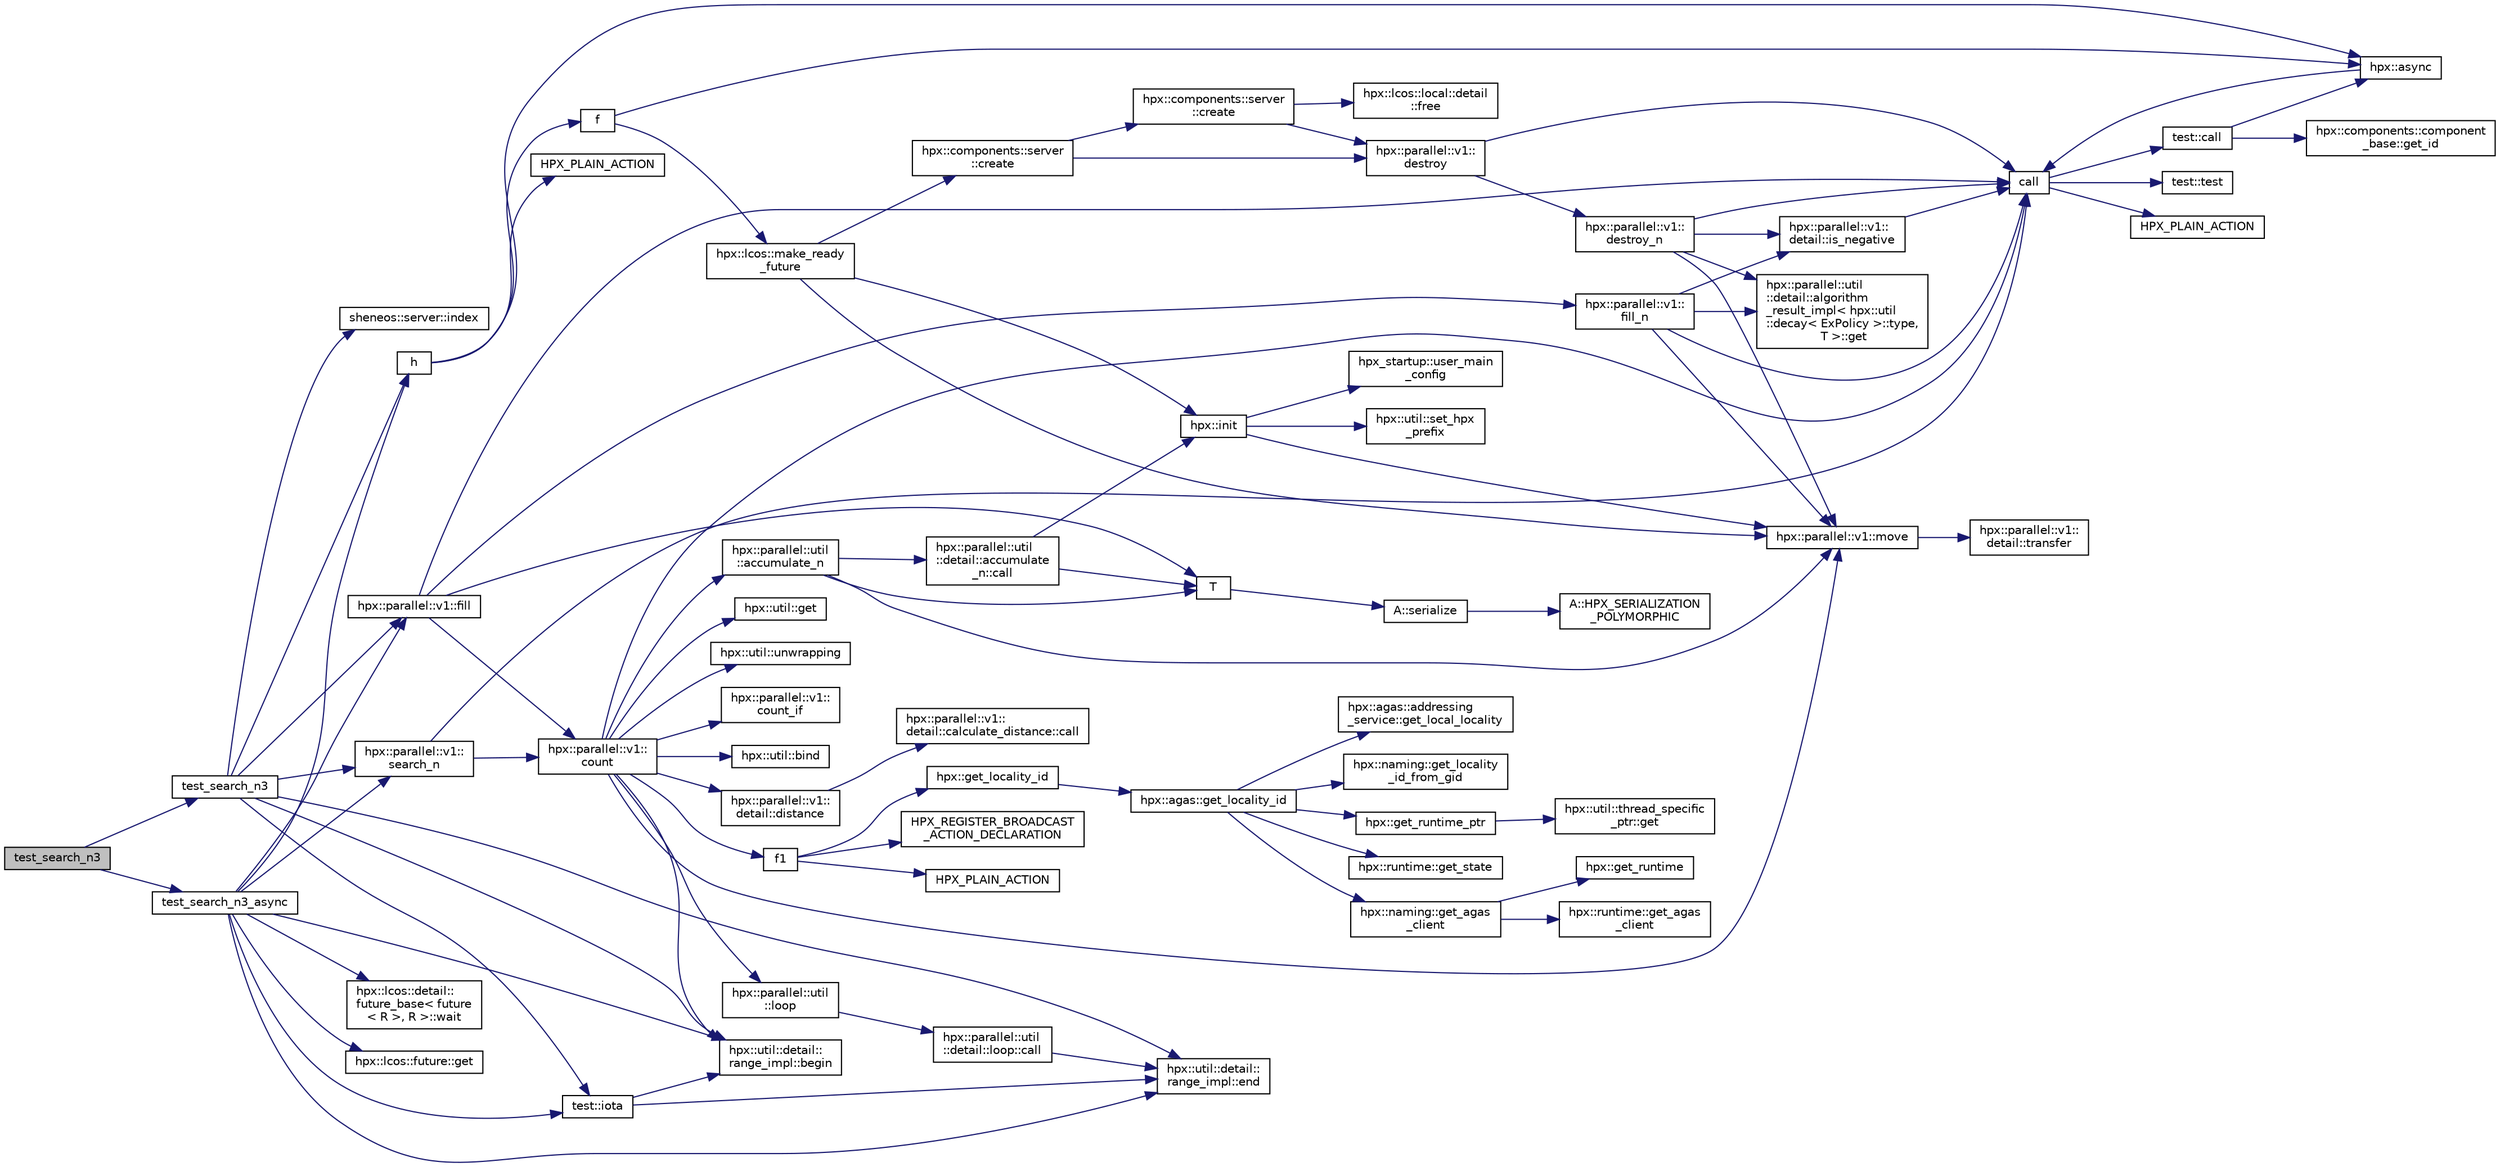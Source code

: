 digraph "test_search_n3"
{
  edge [fontname="Helvetica",fontsize="10",labelfontname="Helvetica",labelfontsize="10"];
  node [fontname="Helvetica",fontsize="10",shape=record];
  rankdir="LR";
  Node455 [label="test_search_n3",height=0.2,width=0.4,color="black", fillcolor="grey75", style="filled", fontcolor="black"];
  Node455 -> Node456 [color="midnightblue",fontsize="10",style="solid",fontname="Helvetica"];
  Node456 [label="test_search_n3",height=0.2,width=0.4,color="black", fillcolor="white", style="filled",URL="$dc/dc5/searchn_8cpp.html#ac5054a4cf044cdaaa140b41c76e0b120"];
  Node456 -> Node457 [color="midnightblue",fontsize="10",style="solid",fontname="Helvetica"];
  Node457 [label="hpx::parallel::v1::fill",height=0.2,width=0.4,color="black", fillcolor="white", style="filled",URL="$db/db9/namespacehpx_1_1parallel_1_1v1.html#a2e0f7399daabb5d675c4229ca3d71809"];
  Node457 -> Node458 [color="midnightblue",fontsize="10",style="solid",fontname="Helvetica"];
  Node458 [label="hpx::parallel::v1::\lfill_n",height=0.2,width=0.4,color="black", fillcolor="white", style="filled",URL="$db/db9/namespacehpx_1_1parallel_1_1v1.html#ac0cd28f401b453cbe1425b3f5ebc1b4b"];
  Node458 -> Node459 [color="midnightblue",fontsize="10",style="solid",fontname="Helvetica"];
  Node459 [label="hpx::parallel::v1::\ldetail::is_negative",height=0.2,width=0.4,color="black", fillcolor="white", style="filled",URL="$d2/ddd/namespacehpx_1_1parallel_1_1v1_1_1detail.html#adf2e40fc4b20ad0fd442ee3118a4d527"];
  Node459 -> Node460 [color="midnightblue",fontsize="10",style="solid",fontname="Helvetica"];
  Node460 [label="call",height=0.2,width=0.4,color="black", fillcolor="white", style="filled",URL="$d2/d67/promise__1620_8cpp.html#a58357f0b82bc761e1d0b9091ed563a70"];
  Node460 -> Node461 [color="midnightblue",fontsize="10",style="solid",fontname="Helvetica"];
  Node461 [label="test::test",height=0.2,width=0.4,color="black", fillcolor="white", style="filled",URL="$d8/d89/structtest.html#ab42d5ece712d716b04cb3f686f297a26"];
  Node460 -> Node462 [color="midnightblue",fontsize="10",style="solid",fontname="Helvetica"];
  Node462 [label="HPX_PLAIN_ACTION",height=0.2,width=0.4,color="black", fillcolor="white", style="filled",URL="$d2/d67/promise__1620_8cpp.html#ab96aab827a4b1fcaf66cfe0ba83fef23"];
  Node460 -> Node463 [color="midnightblue",fontsize="10",style="solid",fontname="Helvetica"];
  Node463 [label="test::call",height=0.2,width=0.4,color="black", fillcolor="white", style="filled",URL="$d8/d89/structtest.html#aeb29e7ed6518b9426ccf1344c52620ae"];
  Node463 -> Node464 [color="midnightblue",fontsize="10",style="solid",fontname="Helvetica"];
  Node464 [label="hpx::async",height=0.2,width=0.4,color="black", fillcolor="white", style="filled",URL="$d8/d83/namespacehpx.html#acb7d8e37b73b823956ce144f9a57eaa4"];
  Node464 -> Node460 [color="midnightblue",fontsize="10",style="solid",fontname="Helvetica"];
  Node463 -> Node465 [color="midnightblue",fontsize="10",style="solid",fontname="Helvetica"];
  Node465 [label="hpx::components::component\l_base::get_id",height=0.2,width=0.4,color="black", fillcolor="white", style="filled",URL="$d2/de6/classhpx_1_1components_1_1component__base.html#a4c8fd93514039bdf01c48d66d82b19cd"];
  Node458 -> Node466 [color="midnightblue",fontsize="10",style="solid",fontname="Helvetica"];
  Node466 [label="hpx::parallel::util\l::detail::algorithm\l_result_impl\< hpx::util\l::decay\< ExPolicy \>::type,\l T \>::get",height=0.2,width=0.4,color="black", fillcolor="white", style="filled",URL="$d2/d42/structhpx_1_1parallel_1_1util_1_1detail_1_1algorithm__result__impl.html#ab5b051e8ec74eff5e0e62fd63f5d377e"];
  Node458 -> Node467 [color="midnightblue",fontsize="10",style="solid",fontname="Helvetica"];
  Node467 [label="hpx::parallel::v1::move",height=0.2,width=0.4,color="black", fillcolor="white", style="filled",URL="$db/db9/namespacehpx_1_1parallel_1_1v1.html#aa7c4ede081ce786c9d1eb1adff495cfc"];
  Node467 -> Node468 [color="midnightblue",fontsize="10",style="solid",fontname="Helvetica"];
  Node468 [label="hpx::parallel::v1::\ldetail::transfer",height=0.2,width=0.4,color="black", fillcolor="white", style="filled",URL="$d2/ddd/namespacehpx_1_1parallel_1_1v1_1_1detail.html#ab1b56a05e1885ca7cc7ffa1804dd2f3c"];
  Node458 -> Node460 [color="midnightblue",fontsize="10",style="solid",fontname="Helvetica"];
  Node457 -> Node469 [color="midnightblue",fontsize="10",style="solid",fontname="Helvetica"];
  Node469 [label="hpx::parallel::v1::\lcount",height=0.2,width=0.4,color="black", fillcolor="white", style="filled",URL="$db/db9/namespacehpx_1_1parallel_1_1v1.html#a19d058114a2bd44801aab4176b188e23"];
  Node469 -> Node470 [color="midnightblue",fontsize="10",style="solid",fontname="Helvetica"];
  Node470 [label="hpx::parallel::v1::\lcount_if",height=0.2,width=0.4,color="black", fillcolor="white", style="filled",URL="$db/db9/namespacehpx_1_1parallel_1_1v1.html#ad836ff017ec208c2d6388a9b47b05ce0"];
  Node469 -> Node471 [color="midnightblue",fontsize="10",style="solid",fontname="Helvetica"];
  Node471 [label="f1",height=0.2,width=0.4,color="black", fillcolor="white", style="filled",URL="$d8/d8b/broadcast_8cpp.html#a1751fbd41f2529b84514a9dbd767959a"];
  Node471 -> Node472 [color="midnightblue",fontsize="10",style="solid",fontname="Helvetica"];
  Node472 [label="hpx::get_locality_id",height=0.2,width=0.4,color="black", fillcolor="white", style="filled",URL="$d8/d83/namespacehpx.html#a158d7c54a657bb364c1704033010697b",tooltip="Return the number of the locality this function is being called from. "];
  Node472 -> Node473 [color="midnightblue",fontsize="10",style="solid",fontname="Helvetica"];
  Node473 [label="hpx::agas::get_locality_id",height=0.2,width=0.4,color="black", fillcolor="white", style="filled",URL="$dc/d54/namespacehpx_1_1agas.html#a491cc2ddecdf0f1a9129900caa6a4d3e"];
  Node473 -> Node474 [color="midnightblue",fontsize="10",style="solid",fontname="Helvetica"];
  Node474 [label="hpx::get_runtime_ptr",height=0.2,width=0.4,color="black", fillcolor="white", style="filled",URL="$d8/d83/namespacehpx.html#af29daf2bb3e01b4d6495a1742b6cce64"];
  Node474 -> Node475 [color="midnightblue",fontsize="10",style="solid",fontname="Helvetica"];
  Node475 [label="hpx::util::thread_specific\l_ptr::get",height=0.2,width=0.4,color="black", fillcolor="white", style="filled",URL="$d4/d4c/structhpx_1_1util_1_1thread__specific__ptr.html#a3b27d8520710478aa41d1f74206bdba9"];
  Node473 -> Node476 [color="midnightblue",fontsize="10",style="solid",fontname="Helvetica"];
  Node476 [label="hpx::runtime::get_state",height=0.2,width=0.4,color="black", fillcolor="white", style="filled",URL="$d0/d7b/classhpx_1_1runtime.html#ab405f80e060dac95d624520f38b0524c"];
  Node473 -> Node477 [color="midnightblue",fontsize="10",style="solid",fontname="Helvetica"];
  Node477 [label="hpx::naming::get_agas\l_client",height=0.2,width=0.4,color="black", fillcolor="white", style="filled",URL="$d4/dc9/namespacehpx_1_1naming.html#a0408fffd5d34b620712a801b0ae3b032"];
  Node477 -> Node478 [color="midnightblue",fontsize="10",style="solid",fontname="Helvetica"];
  Node478 [label="hpx::get_runtime",height=0.2,width=0.4,color="black", fillcolor="white", style="filled",URL="$d8/d83/namespacehpx.html#aef902cc6c7dd3b9fbadf34d1e850a070"];
  Node477 -> Node479 [color="midnightblue",fontsize="10",style="solid",fontname="Helvetica"];
  Node479 [label="hpx::runtime::get_agas\l_client",height=0.2,width=0.4,color="black", fillcolor="white", style="filled",URL="$d0/d7b/classhpx_1_1runtime.html#aeb5dddd30d6b9861669af8ad44d1a96a"];
  Node473 -> Node480 [color="midnightblue",fontsize="10",style="solid",fontname="Helvetica"];
  Node480 [label="hpx::agas::addressing\l_service::get_local_locality",height=0.2,width=0.4,color="black", fillcolor="white", style="filled",URL="$db/d58/structhpx_1_1agas_1_1addressing__service.html#ab52c19a37c2a7a006c6c15f90ad0539c"];
  Node473 -> Node481 [color="midnightblue",fontsize="10",style="solid",fontname="Helvetica"];
  Node481 [label="hpx::naming::get_locality\l_id_from_gid",height=0.2,width=0.4,color="black", fillcolor="white", style="filled",URL="$d4/dc9/namespacehpx_1_1naming.html#a7fd43037784560bd04fda9b49e33529f"];
  Node471 -> Node482 [color="midnightblue",fontsize="10",style="solid",fontname="Helvetica"];
  Node482 [label="HPX_PLAIN_ACTION",height=0.2,width=0.4,color="black", fillcolor="white", style="filled",URL="$d8/d8b/broadcast_8cpp.html#a19685a0394ce6a99351f7a679f6eeefc"];
  Node471 -> Node483 [color="midnightblue",fontsize="10",style="solid",fontname="Helvetica"];
  Node483 [label="HPX_REGISTER_BROADCAST\l_ACTION_DECLARATION",height=0.2,width=0.4,color="black", fillcolor="white", style="filled",URL="$d7/d38/addressing__service_8cpp.html#a573d764d9cb34eec46a4bdffcf07875f"];
  Node469 -> Node484 [color="midnightblue",fontsize="10",style="solid",fontname="Helvetica"];
  Node484 [label="hpx::parallel::util\l::loop",height=0.2,width=0.4,color="black", fillcolor="white", style="filled",URL="$df/dc6/namespacehpx_1_1parallel_1_1util.html#a3f434e00f42929aac85debb8c5782213"];
  Node484 -> Node485 [color="midnightblue",fontsize="10",style="solid",fontname="Helvetica"];
  Node485 [label="hpx::parallel::util\l::detail::loop::call",height=0.2,width=0.4,color="black", fillcolor="white", style="filled",URL="$da/d06/structhpx_1_1parallel_1_1util_1_1detail_1_1loop.html#a5c5e8dbda782f09cdb7bc2509e3bf09e"];
  Node485 -> Node486 [color="midnightblue",fontsize="10",style="solid",fontname="Helvetica"];
  Node486 [label="hpx::util::detail::\lrange_impl::end",height=0.2,width=0.4,color="black", fillcolor="white", style="filled",URL="$d4/d4a/namespacehpx_1_1util_1_1detail_1_1range__impl.html#afb2ea48b0902f52ee4d8b764807b4316"];
  Node469 -> Node487 [color="midnightblue",fontsize="10",style="solid",fontname="Helvetica"];
  Node487 [label="hpx::util::bind",height=0.2,width=0.4,color="black", fillcolor="white", style="filled",URL="$df/dad/namespacehpx_1_1util.html#ad844caedf82a0173d6909d910c3e48c6"];
  Node469 -> Node467 [color="midnightblue",fontsize="10",style="solid",fontname="Helvetica"];
  Node469 -> Node488 [color="midnightblue",fontsize="10",style="solid",fontname="Helvetica"];
  Node488 [label="hpx::util::get",height=0.2,width=0.4,color="black", fillcolor="white", style="filled",URL="$df/dad/namespacehpx_1_1util.html#a5cbd3c41f03f4d4acaedaa4777e3cc02"];
  Node469 -> Node460 [color="midnightblue",fontsize="10",style="solid",fontname="Helvetica"];
  Node469 -> Node489 [color="midnightblue",fontsize="10",style="solid",fontname="Helvetica"];
  Node489 [label="hpx::parallel::v1::\ldetail::distance",height=0.2,width=0.4,color="black", fillcolor="white", style="filled",URL="$d2/ddd/namespacehpx_1_1parallel_1_1v1_1_1detail.html#a6bea3c6a5f470cad11f27ee6bab4a33f"];
  Node489 -> Node490 [color="midnightblue",fontsize="10",style="solid",fontname="Helvetica"];
  Node490 [label="hpx::parallel::v1::\ldetail::calculate_distance::call",height=0.2,width=0.4,color="black", fillcolor="white", style="filled",URL="$db/dfa/structhpx_1_1parallel_1_1v1_1_1detail_1_1calculate__distance.html#a950a6627830a7d019ac0e734b0a447bf"];
  Node469 -> Node491 [color="midnightblue",fontsize="10",style="solid",fontname="Helvetica"];
  Node491 [label="hpx::util::unwrapping",height=0.2,width=0.4,color="black", fillcolor="white", style="filled",URL="$df/dad/namespacehpx_1_1util.html#a7529d9ac687684c33403cdd1f9cef8e4"];
  Node469 -> Node492 [color="midnightblue",fontsize="10",style="solid",fontname="Helvetica"];
  Node492 [label="hpx::parallel::util\l::accumulate_n",height=0.2,width=0.4,color="black", fillcolor="white", style="filled",URL="$df/dc6/namespacehpx_1_1parallel_1_1util.html#af19f9a2722f97c2247ea5d0dbb5e2d25"];
  Node492 -> Node493 [color="midnightblue",fontsize="10",style="solid",fontname="Helvetica"];
  Node493 [label="hpx::parallel::util\l::detail::accumulate\l_n::call",height=0.2,width=0.4,color="black", fillcolor="white", style="filled",URL="$d8/d3b/structhpx_1_1parallel_1_1util_1_1detail_1_1accumulate__n.html#a765aceb8ab313fc92f7c4aaf70ccca8f"];
  Node493 -> Node494 [color="midnightblue",fontsize="10",style="solid",fontname="Helvetica"];
  Node494 [label="hpx::init",height=0.2,width=0.4,color="black", fillcolor="white", style="filled",URL="$d8/d83/namespacehpx.html#a3c694ea960b47c56b33351ba16e3d76b",tooltip="Main entry point for launching the HPX runtime system. "];
  Node494 -> Node495 [color="midnightblue",fontsize="10",style="solid",fontname="Helvetica"];
  Node495 [label="hpx::util::set_hpx\l_prefix",height=0.2,width=0.4,color="black", fillcolor="white", style="filled",URL="$df/dad/namespacehpx_1_1util.html#ae40a23c1ba0a48d9304dcf717a95793e"];
  Node494 -> Node496 [color="midnightblue",fontsize="10",style="solid",fontname="Helvetica"];
  Node496 [label="hpx_startup::user_main\l_config",height=0.2,width=0.4,color="black", fillcolor="white", style="filled",URL="$d3/dd2/namespacehpx__startup.html#aaac571d88bd3912a4225a23eb3261637"];
  Node494 -> Node467 [color="midnightblue",fontsize="10",style="solid",fontname="Helvetica"];
  Node493 -> Node497 [color="midnightblue",fontsize="10",style="solid",fontname="Helvetica"];
  Node497 [label="T",height=0.2,width=0.4,color="black", fillcolor="white", style="filled",URL="$db/d33/polymorphic__semiintrusive__template_8cpp.html#ad187658f9cb91c1312b39ae7e896f1ea"];
  Node497 -> Node498 [color="midnightblue",fontsize="10",style="solid",fontname="Helvetica"];
  Node498 [label="A::serialize",height=0.2,width=0.4,color="black", fillcolor="white", style="filled",URL="$d7/da0/struct_a.html#a5f5c287cf471e274ed9dda0da1592212"];
  Node498 -> Node499 [color="midnightblue",fontsize="10",style="solid",fontname="Helvetica"];
  Node499 [label="A::HPX_SERIALIZATION\l_POLYMORPHIC",height=0.2,width=0.4,color="black", fillcolor="white", style="filled",URL="$d7/da0/struct_a.html#ada978cc156cebbafddb1f3aa4c01918c"];
  Node492 -> Node467 [color="midnightblue",fontsize="10",style="solid",fontname="Helvetica"];
  Node492 -> Node497 [color="midnightblue",fontsize="10",style="solid",fontname="Helvetica"];
  Node469 -> Node500 [color="midnightblue",fontsize="10",style="solid",fontname="Helvetica"];
  Node500 [label="hpx::util::detail::\lrange_impl::begin",height=0.2,width=0.4,color="black", fillcolor="white", style="filled",URL="$d4/d4a/namespacehpx_1_1util_1_1detail_1_1range__impl.html#a31e165df2b865cdd961f35ce938db41a"];
  Node457 -> Node497 [color="midnightblue",fontsize="10",style="solid",fontname="Helvetica"];
  Node457 -> Node460 [color="midnightblue",fontsize="10",style="solid",fontname="Helvetica"];
  Node456 -> Node500 [color="midnightblue",fontsize="10",style="solid",fontname="Helvetica"];
  Node456 -> Node486 [color="midnightblue",fontsize="10",style="solid",fontname="Helvetica"];
  Node456 -> Node501 [color="midnightblue",fontsize="10",style="solid",fontname="Helvetica"];
  Node501 [label="test::iota",height=0.2,width=0.4,color="black", fillcolor="white", style="filled",URL="$df/d04/namespacetest.html#abdbbc37e6fb67287495e853a554c493a"];
  Node501 -> Node500 [color="midnightblue",fontsize="10",style="solid",fontname="Helvetica"];
  Node501 -> Node486 [color="midnightblue",fontsize="10",style="solid",fontname="Helvetica"];
  Node456 -> Node502 [color="midnightblue",fontsize="10",style="solid",fontname="Helvetica"];
  Node502 [label="h",height=0.2,width=0.4,color="black", fillcolor="white", style="filled",URL="$d4/d13/async__unwrap__1037_8cpp.html#a68bf2774bfb21af6d8c70eaf70834b03"];
  Node502 -> Node464 [color="midnightblue",fontsize="10",style="solid",fontname="Helvetica"];
  Node502 -> Node503 [color="midnightblue",fontsize="10",style="solid",fontname="Helvetica"];
  Node503 [label="f",height=0.2,width=0.4,color="black", fillcolor="white", style="filled",URL="$d4/d13/async__unwrap__1037_8cpp.html#a02a6b0b4f77af9f69a841dc8262b0cd0"];
  Node503 -> Node464 [color="midnightblue",fontsize="10",style="solid",fontname="Helvetica"];
  Node503 -> Node504 [color="midnightblue",fontsize="10",style="solid",fontname="Helvetica"];
  Node504 [label="hpx::lcos::make_ready\l_future",height=0.2,width=0.4,color="black", fillcolor="white", style="filled",URL="$d2/dc9/namespacehpx_1_1lcos.html#a42997564ddfde91d475b8a2cea8f53e4"];
  Node504 -> Node494 [color="midnightblue",fontsize="10",style="solid",fontname="Helvetica"];
  Node504 -> Node505 [color="midnightblue",fontsize="10",style="solid",fontname="Helvetica"];
  Node505 [label="hpx::components::server\l::create",height=0.2,width=0.4,color="black", fillcolor="white", style="filled",URL="$d2/da2/namespacehpx_1_1components_1_1server.html#ac776c89f3d68ceb910e8cee9fa937ab4",tooltip="Create arrays of components using their default constructor. "];
  Node505 -> Node506 [color="midnightblue",fontsize="10",style="solid",fontname="Helvetica"];
  Node506 [label="hpx::components::server\l::create",height=0.2,width=0.4,color="black", fillcolor="white", style="filled",URL="$d2/da2/namespacehpx_1_1components_1_1server.html#a77d26de181c97b444565e230577981bd"];
  Node506 -> Node507 [color="midnightblue",fontsize="10",style="solid",fontname="Helvetica"];
  Node507 [label="hpx::lcos::local::detail\l::free",height=0.2,width=0.4,color="black", fillcolor="white", style="filled",URL="$d4/dcb/namespacehpx_1_1lcos_1_1local_1_1detail.html#a55a940f019734e9bb045dc123cd80e48"];
  Node506 -> Node508 [color="midnightblue",fontsize="10",style="solid",fontname="Helvetica"];
  Node508 [label="hpx::parallel::v1::\ldestroy",height=0.2,width=0.4,color="black", fillcolor="white", style="filled",URL="$db/db9/namespacehpx_1_1parallel_1_1v1.html#acf303558375048e8a7cc9a2c2e09477f"];
  Node508 -> Node460 [color="midnightblue",fontsize="10",style="solid",fontname="Helvetica"];
  Node508 -> Node509 [color="midnightblue",fontsize="10",style="solid",fontname="Helvetica"];
  Node509 [label="hpx::parallel::v1::\ldestroy_n",height=0.2,width=0.4,color="black", fillcolor="white", style="filled",URL="$db/db9/namespacehpx_1_1parallel_1_1v1.html#a71d0691132a300690163f5636bcd5bd3"];
  Node509 -> Node459 [color="midnightblue",fontsize="10",style="solid",fontname="Helvetica"];
  Node509 -> Node466 [color="midnightblue",fontsize="10",style="solid",fontname="Helvetica"];
  Node509 -> Node467 [color="midnightblue",fontsize="10",style="solid",fontname="Helvetica"];
  Node509 -> Node460 [color="midnightblue",fontsize="10",style="solid",fontname="Helvetica"];
  Node505 -> Node508 [color="midnightblue",fontsize="10",style="solid",fontname="Helvetica"];
  Node504 -> Node467 [color="midnightblue",fontsize="10",style="solid",fontname="Helvetica"];
  Node502 -> Node510 [color="midnightblue",fontsize="10",style="solid",fontname="Helvetica"];
  Node510 [label="HPX_PLAIN_ACTION",height=0.2,width=0.4,color="black", fillcolor="white", style="filled",URL="$d4/d13/async__unwrap__1037_8cpp.html#ab5991a65409f0229f564e4935bd7b979"];
  Node456 -> Node511 [color="midnightblue",fontsize="10",style="solid",fontname="Helvetica"];
  Node511 [label="sheneos::server::index",height=0.2,width=0.4,color="black", fillcolor="white", style="filled",URL="$d8/d34/namespacesheneos_1_1server.html#a12e039b67b752981e161139539306f00"];
  Node456 -> Node512 [color="midnightblue",fontsize="10",style="solid",fontname="Helvetica"];
  Node512 [label="hpx::parallel::v1::\lsearch_n",height=0.2,width=0.4,color="black", fillcolor="white", style="filled",URL="$db/db9/namespacehpx_1_1parallel_1_1v1.html#a76f1677de623ee3bc79ae00e111ef70e"];
  Node512 -> Node460 [color="midnightblue",fontsize="10",style="solid",fontname="Helvetica"];
  Node512 -> Node469 [color="midnightblue",fontsize="10",style="solid",fontname="Helvetica"];
  Node455 -> Node513 [color="midnightblue",fontsize="10",style="solid",fontname="Helvetica"];
  Node513 [label="test_search_n3_async",height=0.2,width=0.4,color="black", fillcolor="white", style="filled",URL="$dc/dc5/searchn_8cpp.html#a900aeffb66cfae8d2e68e76fa513db67"];
  Node513 -> Node457 [color="midnightblue",fontsize="10",style="solid",fontname="Helvetica"];
  Node513 -> Node500 [color="midnightblue",fontsize="10",style="solid",fontname="Helvetica"];
  Node513 -> Node486 [color="midnightblue",fontsize="10",style="solid",fontname="Helvetica"];
  Node513 -> Node501 [color="midnightblue",fontsize="10",style="solid",fontname="Helvetica"];
  Node513 -> Node502 [color="midnightblue",fontsize="10",style="solid",fontname="Helvetica"];
  Node513 -> Node512 [color="midnightblue",fontsize="10",style="solid",fontname="Helvetica"];
  Node513 -> Node514 [color="midnightblue",fontsize="10",style="solid",fontname="Helvetica"];
  Node514 [label="hpx::lcos::detail::\lfuture_base\< future\l\< R \>, R \>::wait",height=0.2,width=0.4,color="black", fillcolor="white", style="filled",URL="$d5/dd7/classhpx_1_1lcos_1_1detail_1_1future__base.html#a028190ad98b2865e267745247b6b5ae8"];
  Node513 -> Node515 [color="midnightblue",fontsize="10",style="solid",fontname="Helvetica"];
  Node515 [label="hpx::lcos::future::get",height=0.2,width=0.4,color="black", fillcolor="white", style="filled",URL="$d0/d33/classhpx_1_1lcos_1_1future.html#a8c28269486d5620ac48af349f17bb41c"];
}
